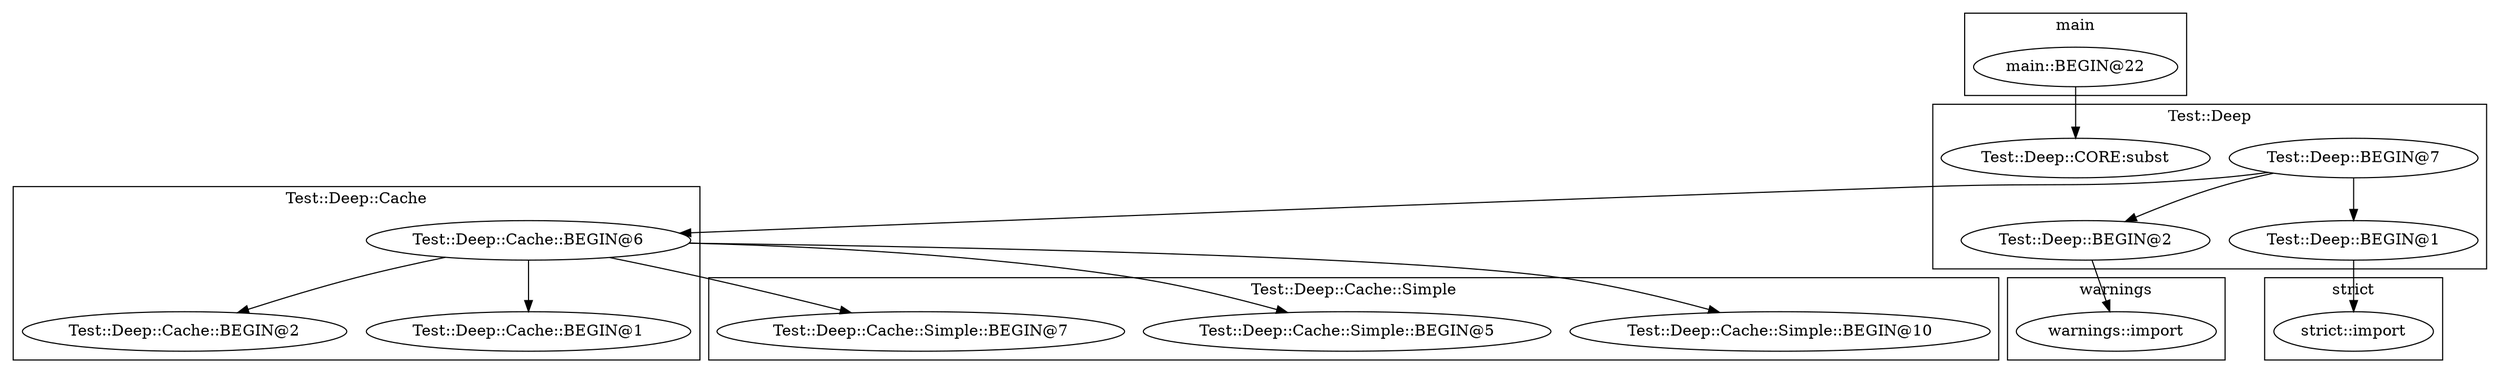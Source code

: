 digraph {
graph [overlap=false]
subgraph cluster_Test_Deep_Cache {
	label="Test::Deep::Cache";
	"Test::Deep::Cache::BEGIN@2";
	"Test::Deep::Cache::BEGIN@1";
	"Test::Deep::Cache::BEGIN@6";
}
subgraph cluster_warnings {
	label="warnings";
	"warnings::import";
}
subgraph cluster_Test_Deep {
	label="Test::Deep";
	"Test::Deep::BEGIN@2";
	"Test::Deep::BEGIN@7";
	"Test::Deep::BEGIN@1";
	"Test::Deep::CORE:subst";
}
subgraph cluster_strict {
	label="strict";
	"strict::import";
}
subgraph cluster_main {
	label="main";
	"main::BEGIN@22";
}
subgraph cluster_Test_Deep_Cache_Simple {
	label="Test::Deep::Cache::Simple";
	"Test::Deep::Cache::Simple::BEGIN@10";
	"Test::Deep::Cache::Simple::BEGIN@5";
	"Test::Deep::Cache::Simple::BEGIN@7";
}
"Test::Deep::Cache::BEGIN@6" -> "Test::Deep::Cache::BEGIN@2";
"Test::Deep::BEGIN@7" -> "Test::Deep::BEGIN@1";
"Test::Deep::BEGIN@7" -> "Test::Deep::Cache::BEGIN@6";
"Test::Deep::BEGIN@7" -> "Test::Deep::BEGIN@2";
"Test::Deep::BEGIN@2" -> "warnings::import";
"Test::Deep::BEGIN@1" -> "strict::import";
"Test::Deep::Cache::BEGIN@6" -> "Test::Deep::Cache::Simple::BEGIN@5";
"Test::Deep::Cache::BEGIN@6" -> "Test::Deep::Cache::Simple::BEGIN@10";
"main::BEGIN@22" -> "Test::Deep::CORE:subst";
"Test::Deep::Cache::BEGIN@6" -> "Test::Deep::Cache::Simple::BEGIN@7";
"Test::Deep::Cache::BEGIN@6" -> "Test::Deep::Cache::BEGIN@1";
}
